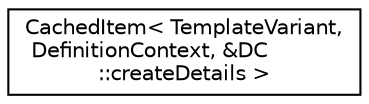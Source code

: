 digraph "Graphical Class Hierarchy"
{
 // LATEX_PDF_SIZE
  edge [fontname="Helvetica",fontsize="10",labelfontname="Helvetica",labelfontsize="10"];
  node [fontname="Helvetica",fontsize="10",shape=record];
  rankdir="LR";
  Node0 [label="CachedItem\< TemplateVariant,\l DefinitionContext, &DC\l::createDetails \>",height=0.2,width=0.4,color="black", fillcolor="white", style="filled",URL="$classCachedItem.html",tooltip=" "];
}
